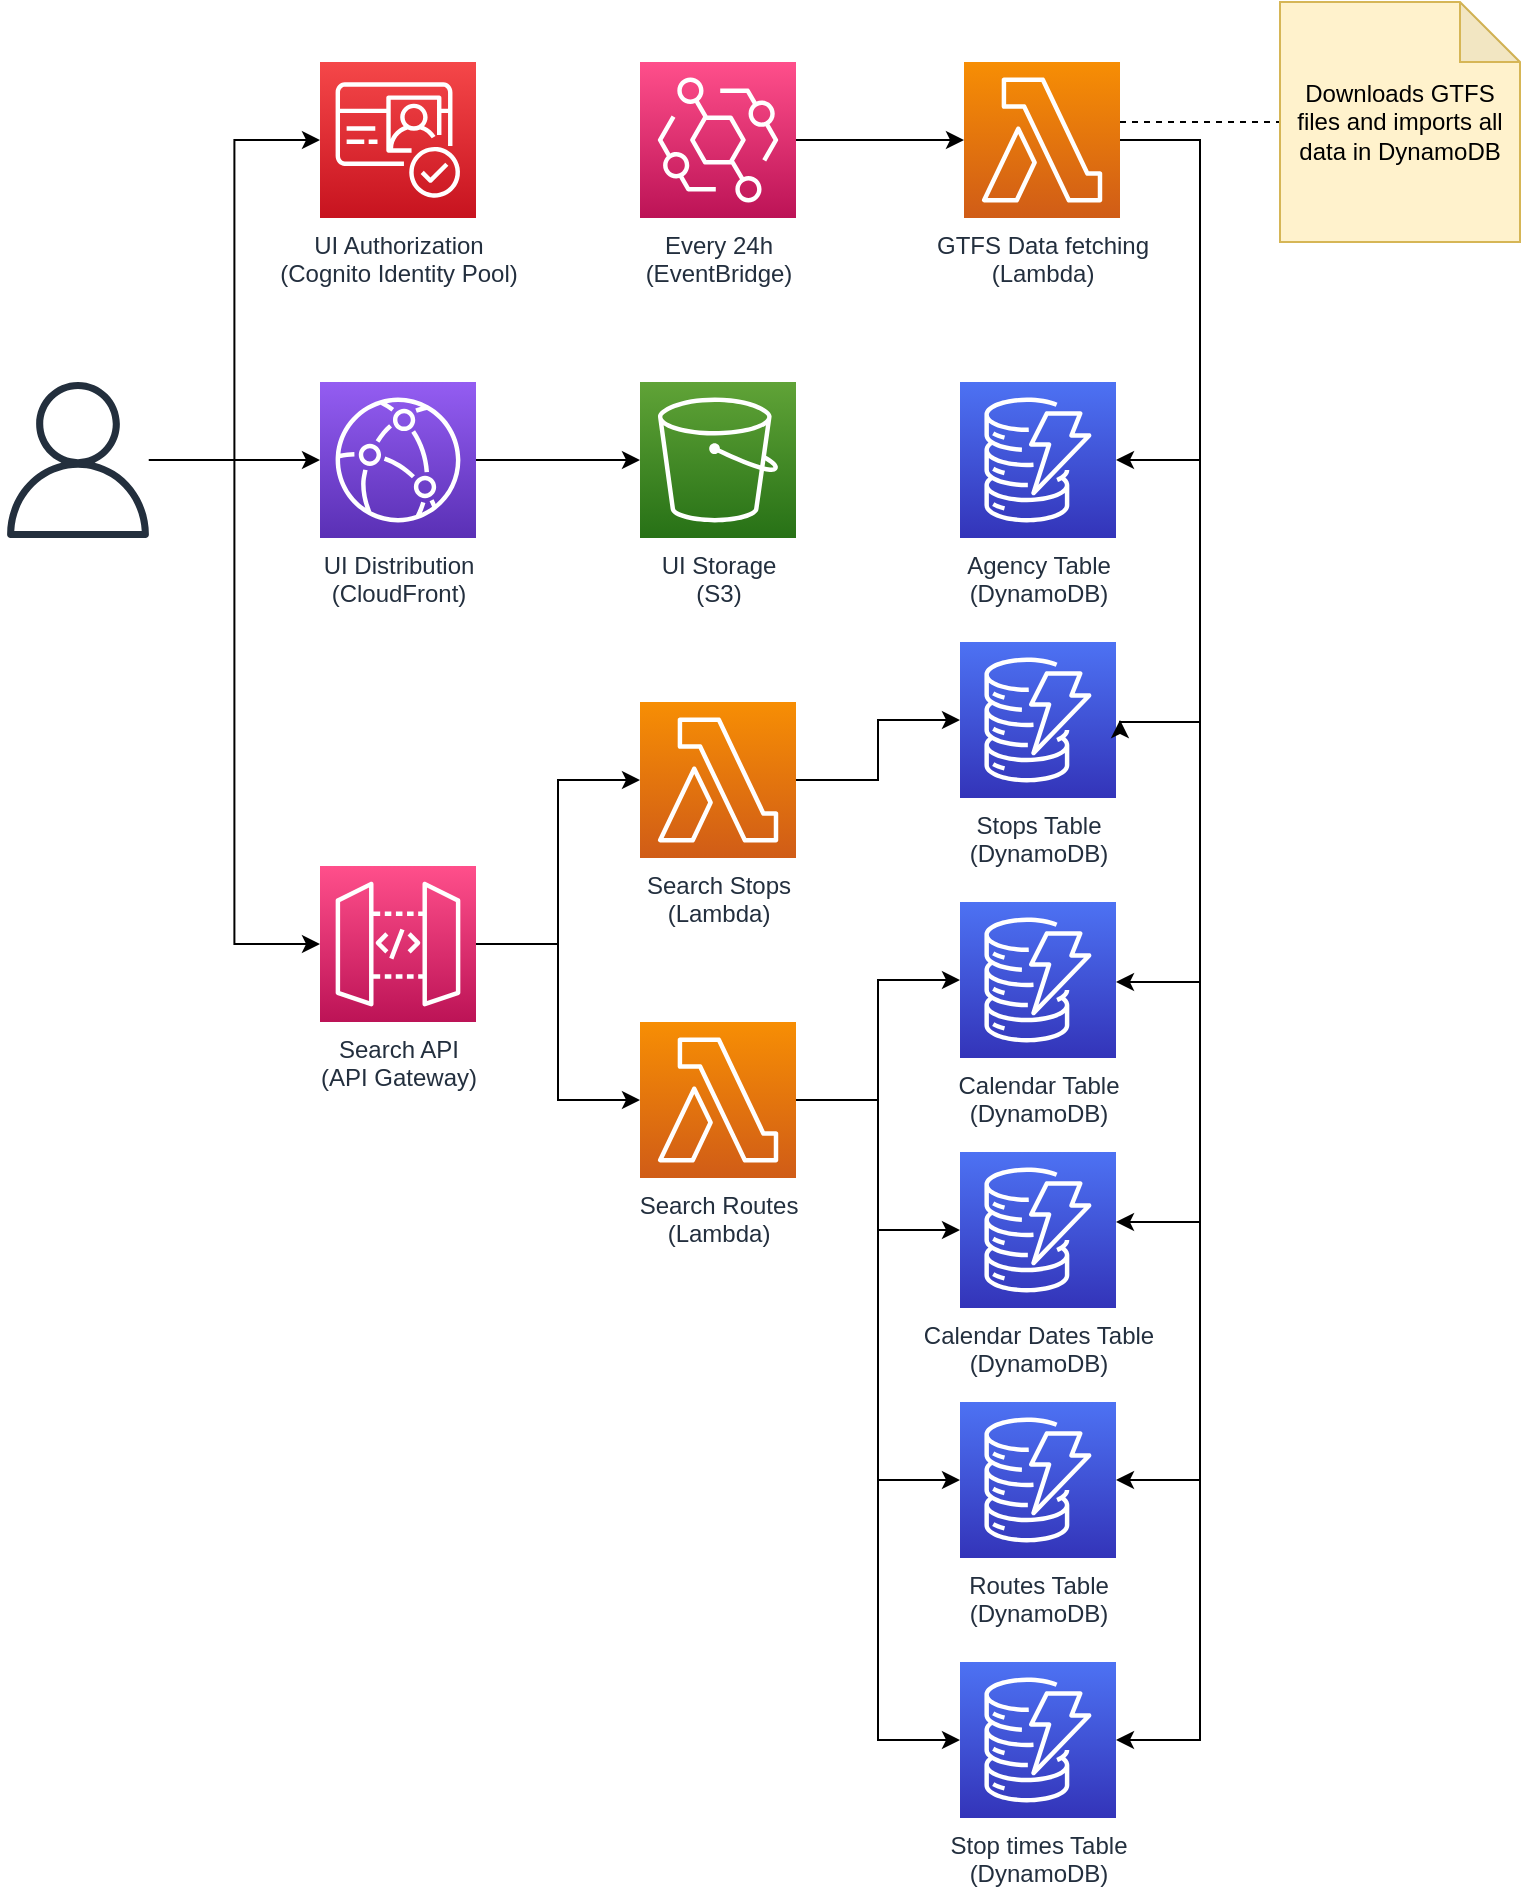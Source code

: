 <mxfile version="20.3.7" type="device"><diagram id="fHDNVU5MsDLvh-I-OiWS" name="Page-1"><mxGraphModel dx="946" dy="614" grid="1" gridSize="10" guides="1" tooltips="1" connect="1" arrows="1" fold="1" page="1" pageScale="1" pageWidth="827" pageHeight="1169" math="0" shadow="0"><root><mxCell id="0"/><mxCell id="1" parent="0"/><mxCell id="C8vnSqvacuU_J_-lyx1K-4" style="edgeStyle=orthogonalEdgeStyle;rounded=0;orthogonalLoop=1;jettySize=auto;html=1;entryX=0;entryY=0.5;entryDx=0;entryDy=0;entryPerimeter=0;" edge="1" parent="1" source="C8vnSqvacuU_J_-lyx1K-2" target="C8vnSqvacuU_J_-lyx1K-3"><mxGeometry relative="1" as="geometry"/></mxCell><mxCell id="C8vnSqvacuU_J_-lyx1K-2" value="UI Distribution&lt;br&gt;(CloudFront)" style="sketch=0;points=[[0,0,0],[0.25,0,0],[0.5,0,0],[0.75,0,0],[1,0,0],[0,1,0],[0.25,1,0],[0.5,1,0],[0.75,1,0],[1,1,0],[0,0.25,0],[0,0.5,0],[0,0.75,0],[1,0.25,0],[1,0.5,0],[1,0.75,0]];outlineConnect=0;fontColor=#232F3E;gradientColor=#945DF2;gradientDirection=north;fillColor=#5A30B5;strokeColor=#ffffff;dashed=0;verticalLabelPosition=bottom;verticalAlign=top;align=center;html=1;fontSize=12;fontStyle=0;aspect=fixed;shape=mxgraph.aws4.resourceIcon;resIcon=mxgraph.aws4.cloudfront;" vertex="1" parent="1"><mxGeometry x="200" y="250" width="78" height="78" as="geometry"/></mxCell><mxCell id="C8vnSqvacuU_J_-lyx1K-3" value="UI Storage&lt;br&gt;(S3)" style="sketch=0;points=[[0,0,0],[0.25,0,0],[0.5,0,0],[0.75,0,0],[1,0,0],[0,1,0],[0.25,1,0],[0.5,1,0],[0.75,1,0],[1,1,0],[0,0.25,0],[0,0.5,0],[0,0.75,0],[1,0.25,0],[1,0.5,0],[1,0.75,0]];outlineConnect=0;fontColor=#232F3E;gradientColor=#60A337;gradientDirection=north;fillColor=#277116;strokeColor=#ffffff;dashed=0;verticalLabelPosition=bottom;verticalAlign=top;align=center;html=1;fontSize=12;fontStyle=0;aspect=fixed;shape=mxgraph.aws4.resourceIcon;resIcon=mxgraph.aws4.s3;" vertex="1" parent="1"><mxGeometry x="360" y="250" width="78" height="78" as="geometry"/></mxCell><mxCell id="C8vnSqvacuU_J_-lyx1K-6" style="edgeStyle=orthogonalEdgeStyle;rounded=0;orthogonalLoop=1;jettySize=auto;html=1;" edge="1" parent="1" source="C8vnSqvacuU_J_-lyx1K-5" target="C8vnSqvacuU_J_-lyx1K-2"><mxGeometry relative="1" as="geometry"/></mxCell><mxCell id="C8vnSqvacuU_J_-lyx1K-8" style="edgeStyle=orthogonalEdgeStyle;rounded=0;orthogonalLoop=1;jettySize=auto;html=1;entryX=0;entryY=0.5;entryDx=0;entryDy=0;entryPerimeter=0;" edge="1" parent="1" source="C8vnSqvacuU_J_-lyx1K-5" target="C8vnSqvacuU_J_-lyx1K-7"><mxGeometry relative="1" as="geometry"/></mxCell><mxCell id="C8vnSqvacuU_J_-lyx1K-14" style="edgeStyle=orthogonalEdgeStyle;rounded=0;orthogonalLoop=1;jettySize=auto;html=1;entryX=0;entryY=0.5;entryDx=0;entryDy=0;entryPerimeter=0;" edge="1" parent="1" source="C8vnSqvacuU_J_-lyx1K-5" target="C8vnSqvacuU_J_-lyx1K-9"><mxGeometry relative="1" as="geometry"/></mxCell><mxCell id="C8vnSqvacuU_J_-lyx1K-5" value="" style="sketch=0;outlineConnect=0;fontColor=#232F3E;gradientColor=none;fillColor=#232F3D;strokeColor=none;dashed=0;verticalLabelPosition=bottom;verticalAlign=top;align=center;html=1;fontSize=12;fontStyle=0;aspect=fixed;pointerEvents=1;shape=mxgraph.aws4.user;" vertex="1" parent="1"><mxGeometry x="40" y="250" width="78" height="78" as="geometry"/></mxCell><mxCell id="C8vnSqvacuU_J_-lyx1K-7" value="UI Authorization&lt;br&gt;(Cognito Identity Pool)" style="sketch=0;points=[[0,0,0],[0.25,0,0],[0.5,0,0],[0.75,0,0],[1,0,0],[0,1,0],[0.25,1,0],[0.5,1,0],[0.75,1,0],[1,1,0],[0,0.25,0],[0,0.5,0],[0,0.75,0],[1,0.25,0],[1,0.5,0],[1,0.75,0]];outlineConnect=0;fontColor=#232F3E;gradientColor=#F54749;gradientDirection=north;fillColor=#C7131F;strokeColor=#ffffff;dashed=0;verticalLabelPosition=bottom;verticalAlign=top;align=center;html=1;fontSize=12;fontStyle=0;aspect=fixed;shape=mxgraph.aws4.resourceIcon;resIcon=mxgraph.aws4.cognito;" vertex="1" parent="1"><mxGeometry x="200" y="90" width="78" height="78" as="geometry"/></mxCell><mxCell id="C8vnSqvacuU_J_-lyx1K-12" style="edgeStyle=orthogonalEdgeStyle;rounded=0;orthogonalLoop=1;jettySize=auto;html=1;entryX=0;entryY=0.5;entryDx=0;entryDy=0;entryPerimeter=0;" edge="1" parent="1" source="C8vnSqvacuU_J_-lyx1K-9" target="C8vnSqvacuU_J_-lyx1K-10"><mxGeometry relative="1" as="geometry"/></mxCell><mxCell id="C8vnSqvacuU_J_-lyx1K-13" style="edgeStyle=orthogonalEdgeStyle;rounded=0;orthogonalLoop=1;jettySize=auto;html=1;" edge="1" parent="1" source="C8vnSqvacuU_J_-lyx1K-9" target="C8vnSqvacuU_J_-lyx1K-11"><mxGeometry relative="1" as="geometry"/></mxCell><mxCell id="C8vnSqvacuU_J_-lyx1K-9" value="Search API&lt;br&gt;(API Gateway)" style="sketch=0;points=[[0,0,0],[0.25,0,0],[0.5,0,0],[0.75,0,0],[1,0,0],[0,1,0],[0.25,1,0],[0.5,1,0],[0.75,1,0],[1,1,0],[0,0.25,0],[0,0.5,0],[0,0.75,0],[1,0.25,0],[1,0.5,0],[1,0.75,0]];outlineConnect=0;fontColor=#232F3E;gradientColor=#FF4F8B;gradientDirection=north;fillColor=#BC1356;strokeColor=#ffffff;dashed=0;verticalLabelPosition=bottom;verticalAlign=top;align=center;html=1;fontSize=12;fontStyle=0;aspect=fixed;shape=mxgraph.aws4.resourceIcon;resIcon=mxgraph.aws4.api_gateway;" vertex="1" parent="1"><mxGeometry x="200" y="492" width="78" height="78" as="geometry"/></mxCell><mxCell id="C8vnSqvacuU_J_-lyx1K-21" style="edgeStyle=orthogonalEdgeStyle;rounded=0;orthogonalLoop=1;jettySize=auto;html=1;entryX=0;entryY=0.5;entryDx=0;entryDy=0;entryPerimeter=0;" edge="1" parent="1" source="C8vnSqvacuU_J_-lyx1K-10" target="C8vnSqvacuU_J_-lyx1K-20"><mxGeometry relative="1" as="geometry"/></mxCell><mxCell id="C8vnSqvacuU_J_-lyx1K-10" value="Search Stops&lt;br&gt;(Lambda)" style="sketch=0;points=[[0,0,0],[0.25,0,0],[0.5,0,0],[0.75,0,0],[1,0,0],[0,1,0],[0.25,1,0],[0.5,1,0],[0.75,1,0],[1,1,0],[0,0.25,0],[0,0.5,0],[0,0.75,0],[1,0.25,0],[1,0.5,0],[1,0.75,0]];outlineConnect=0;fontColor=#232F3E;gradientColor=#F78E04;gradientDirection=north;fillColor=#D05C17;strokeColor=#ffffff;dashed=0;verticalLabelPosition=bottom;verticalAlign=top;align=center;html=1;fontSize=12;fontStyle=0;aspect=fixed;shape=mxgraph.aws4.resourceIcon;resIcon=mxgraph.aws4.lambda;" vertex="1" parent="1"><mxGeometry x="360" y="410" width="78" height="78" as="geometry"/></mxCell><mxCell id="C8vnSqvacuU_J_-lyx1K-22" style="edgeStyle=orthogonalEdgeStyle;rounded=0;orthogonalLoop=1;jettySize=auto;html=1;entryX=0;entryY=0.5;entryDx=0;entryDy=0;entryPerimeter=0;" edge="1" parent="1" source="C8vnSqvacuU_J_-lyx1K-11" target="C8vnSqvacuU_J_-lyx1K-16"><mxGeometry relative="1" as="geometry"/></mxCell><mxCell id="C8vnSqvacuU_J_-lyx1K-23" style="edgeStyle=orthogonalEdgeStyle;rounded=0;orthogonalLoop=1;jettySize=auto;html=1;" edge="1" parent="1" source="C8vnSqvacuU_J_-lyx1K-11" target="C8vnSqvacuU_J_-lyx1K-17"><mxGeometry relative="1" as="geometry"/></mxCell><mxCell id="C8vnSqvacuU_J_-lyx1K-24" style="edgeStyle=orthogonalEdgeStyle;rounded=0;orthogonalLoop=1;jettySize=auto;html=1;entryX=0;entryY=0.5;entryDx=0;entryDy=0;entryPerimeter=0;" edge="1" parent="1" source="C8vnSqvacuU_J_-lyx1K-11" target="C8vnSqvacuU_J_-lyx1K-18"><mxGeometry relative="1" as="geometry"/></mxCell><mxCell id="C8vnSqvacuU_J_-lyx1K-25" style="edgeStyle=orthogonalEdgeStyle;rounded=0;orthogonalLoop=1;jettySize=auto;html=1;entryX=0;entryY=0.5;entryDx=0;entryDy=0;entryPerimeter=0;" edge="1" parent="1" source="C8vnSqvacuU_J_-lyx1K-11" target="C8vnSqvacuU_J_-lyx1K-19"><mxGeometry relative="1" as="geometry"/></mxCell><mxCell id="C8vnSqvacuU_J_-lyx1K-11" value="Search Routes&lt;br&gt;(Lambda)" style="sketch=0;points=[[0,0,0],[0.25,0,0],[0.5,0,0],[0.75,0,0],[1,0,0],[0,1,0],[0.25,1,0],[0.5,1,0],[0.75,1,0],[1,1,0],[0,0.25,0],[0,0.5,0],[0,0.75,0],[1,0.25,0],[1,0.5,0],[1,0.75,0]];outlineConnect=0;fontColor=#232F3E;gradientColor=#F78E04;gradientDirection=north;fillColor=#D05C17;strokeColor=#ffffff;dashed=0;verticalLabelPosition=bottom;verticalAlign=top;align=center;html=1;fontSize=12;fontStyle=0;aspect=fixed;shape=mxgraph.aws4.resourceIcon;resIcon=mxgraph.aws4.lambda;" vertex="1" parent="1"><mxGeometry x="360" y="570" width="78" height="78" as="geometry"/></mxCell><mxCell id="C8vnSqvacuU_J_-lyx1K-15" value="Agency Table&lt;br&gt;(DynamoDB)" style="sketch=0;points=[[0,0,0],[0.25,0,0],[0.5,0,0],[0.75,0,0],[1,0,0],[0,1,0],[0.25,1,0],[0.5,1,0],[0.75,1,0],[1,1,0],[0,0.25,0],[0,0.5,0],[0,0.75,0],[1,0.25,0],[1,0.5,0],[1,0.75,0]];outlineConnect=0;fontColor=#232F3E;gradientColor=#4D72F3;gradientDirection=north;fillColor=#3334B9;strokeColor=#ffffff;dashed=0;verticalLabelPosition=bottom;verticalAlign=top;align=center;html=1;fontSize=12;fontStyle=0;aspect=fixed;shape=mxgraph.aws4.resourceIcon;resIcon=mxgraph.aws4.dynamodb;" vertex="1" parent="1"><mxGeometry x="520" y="250" width="78" height="78" as="geometry"/></mxCell><mxCell id="C8vnSqvacuU_J_-lyx1K-16" value="Calendar Table&lt;br&gt;(DynamoDB)" style="sketch=0;points=[[0,0,0],[0.25,0,0],[0.5,0,0],[0.75,0,0],[1,0,0],[0,1,0],[0.25,1,0],[0.5,1,0],[0.75,1,0],[1,1,0],[0,0.25,0],[0,0.5,0],[0,0.75,0],[1,0.25,0],[1,0.5,0],[1,0.75,0]];outlineConnect=0;fontColor=#232F3E;gradientColor=#4D72F3;gradientDirection=north;fillColor=#3334B9;strokeColor=#ffffff;dashed=0;verticalLabelPosition=bottom;verticalAlign=top;align=center;html=1;fontSize=12;fontStyle=0;aspect=fixed;shape=mxgraph.aws4.resourceIcon;resIcon=mxgraph.aws4.dynamodb;" vertex="1" parent="1"><mxGeometry x="520" y="510" width="78" height="78" as="geometry"/></mxCell><mxCell id="C8vnSqvacuU_J_-lyx1K-17" value="Calendar Dates Table&lt;br&gt;(DynamoDB)" style="sketch=0;points=[[0,0,0],[0.25,0,0],[0.5,0,0],[0.75,0,0],[1,0,0],[0,1,0],[0.25,1,0],[0.5,1,0],[0.75,1,0],[1,1,0],[0,0.25,0],[0,0.5,0],[0,0.75,0],[1,0.25,0],[1,0.5,0],[1,0.75,0]];outlineConnect=0;fontColor=#232F3E;gradientColor=#4D72F3;gradientDirection=north;fillColor=#3334B9;strokeColor=#ffffff;dashed=0;verticalLabelPosition=bottom;verticalAlign=top;align=center;html=1;fontSize=12;fontStyle=0;aspect=fixed;shape=mxgraph.aws4.resourceIcon;resIcon=mxgraph.aws4.dynamodb;" vertex="1" parent="1"><mxGeometry x="520" y="635" width="78" height="78" as="geometry"/></mxCell><mxCell id="C8vnSqvacuU_J_-lyx1K-18" value="Routes Table&lt;br&gt;(DynamoDB)" style="sketch=0;points=[[0,0,0],[0.25,0,0],[0.5,0,0],[0.75,0,0],[1,0,0],[0,1,0],[0.25,1,0],[0.5,1,0],[0.75,1,0],[1,1,0],[0,0.25,0],[0,0.5,0],[0,0.75,0],[1,0.25,0],[1,0.5,0],[1,0.75,0]];outlineConnect=0;fontColor=#232F3E;gradientColor=#4D72F3;gradientDirection=north;fillColor=#3334B9;strokeColor=#ffffff;dashed=0;verticalLabelPosition=bottom;verticalAlign=top;align=center;html=1;fontSize=12;fontStyle=0;aspect=fixed;shape=mxgraph.aws4.resourceIcon;resIcon=mxgraph.aws4.dynamodb;" vertex="1" parent="1"><mxGeometry x="520" y="760" width="78" height="78" as="geometry"/></mxCell><mxCell id="C8vnSqvacuU_J_-lyx1K-19" value="Stop times Table&lt;br&gt;(DynamoDB)" style="sketch=0;points=[[0,0,0],[0.25,0,0],[0.5,0,0],[0.75,0,0],[1,0,0],[0,1,0],[0.25,1,0],[0.5,1,0],[0.75,1,0],[1,1,0],[0,0.25,0],[0,0.5,0],[0,0.75,0],[1,0.25,0],[1,0.5,0],[1,0.75,0]];outlineConnect=0;fontColor=#232F3E;gradientColor=#4D72F3;gradientDirection=north;fillColor=#3334B9;strokeColor=#ffffff;dashed=0;verticalLabelPosition=bottom;verticalAlign=top;align=center;html=1;fontSize=12;fontStyle=0;aspect=fixed;shape=mxgraph.aws4.resourceIcon;resIcon=mxgraph.aws4.dynamodb;" vertex="1" parent="1"><mxGeometry x="520" y="890" width="78" height="78" as="geometry"/></mxCell><mxCell id="C8vnSqvacuU_J_-lyx1K-20" value="Stops Table&lt;br&gt;(DynamoDB)" style="sketch=0;points=[[0,0,0],[0.25,0,0],[0.5,0,0],[0.75,0,0],[1,0,0],[0,1,0],[0.25,1,0],[0.5,1,0],[0.75,1,0],[1,1,0],[0,0.25,0],[0,0.5,0],[0,0.75,0],[1,0.25,0],[1,0.5,0],[1,0.75,0]];outlineConnect=0;fontColor=#232F3E;gradientColor=#4D72F3;gradientDirection=north;fillColor=#3334B9;strokeColor=#ffffff;dashed=0;verticalLabelPosition=bottom;verticalAlign=top;align=center;html=1;fontSize=12;fontStyle=0;aspect=fixed;shape=mxgraph.aws4.resourceIcon;resIcon=mxgraph.aws4.dynamodb;" vertex="1" parent="1"><mxGeometry x="520" y="380" width="78" height="78" as="geometry"/></mxCell><mxCell id="C8vnSqvacuU_J_-lyx1K-28" style="edgeStyle=orthogonalEdgeStyle;rounded=0;orthogonalLoop=1;jettySize=auto;html=1;entryX=0;entryY=0.5;entryDx=0;entryDy=0;entryPerimeter=0;" edge="1" parent="1" source="C8vnSqvacuU_J_-lyx1K-26" target="C8vnSqvacuU_J_-lyx1K-27"><mxGeometry relative="1" as="geometry"/></mxCell><mxCell id="C8vnSqvacuU_J_-lyx1K-26" value="Every 24h&lt;br&gt;(EventBridge)" style="sketch=0;points=[[0,0,0],[0.25,0,0],[0.5,0,0],[0.75,0,0],[1,0,0],[0,1,0],[0.25,1,0],[0.5,1,0],[0.75,1,0],[1,1,0],[0,0.25,0],[0,0.5,0],[0,0.75,0],[1,0.25,0],[1,0.5,0],[1,0.75,0]];outlineConnect=0;fontColor=#232F3E;gradientColor=#FF4F8B;gradientDirection=north;fillColor=#BC1356;strokeColor=#ffffff;dashed=0;verticalLabelPosition=bottom;verticalAlign=top;align=center;html=1;fontSize=12;fontStyle=0;aspect=fixed;shape=mxgraph.aws4.resourceIcon;resIcon=mxgraph.aws4.eventbridge;" vertex="1" parent="1"><mxGeometry x="360" y="90" width="78" height="78" as="geometry"/></mxCell><mxCell id="C8vnSqvacuU_J_-lyx1K-29" style="edgeStyle=orthogonalEdgeStyle;rounded=0;orthogonalLoop=1;jettySize=auto;html=1;entryX=1;entryY=0.5;entryDx=0;entryDy=0;entryPerimeter=0;" edge="1" parent="1" source="C8vnSqvacuU_J_-lyx1K-27" target="C8vnSqvacuU_J_-lyx1K-15"><mxGeometry relative="1" as="geometry"><Array as="points"><mxPoint x="640" y="129"/><mxPoint x="640" y="289"/></Array></mxGeometry></mxCell><mxCell id="C8vnSqvacuU_J_-lyx1K-30" style="edgeStyle=orthogonalEdgeStyle;rounded=0;orthogonalLoop=1;jettySize=auto;html=1;" edge="1" parent="1" source="C8vnSqvacuU_J_-lyx1K-27"><mxGeometry relative="1" as="geometry"><mxPoint x="600" y="419" as="targetPoint"/><Array as="points"><mxPoint x="640" y="129"/><mxPoint x="640" y="420"/></Array></mxGeometry></mxCell><mxCell id="C8vnSqvacuU_J_-lyx1K-31" style="edgeStyle=orthogonalEdgeStyle;rounded=0;orthogonalLoop=1;jettySize=auto;html=1;" edge="1" parent="1" source="C8vnSqvacuU_J_-lyx1K-27" target="C8vnSqvacuU_J_-lyx1K-16"><mxGeometry relative="1" as="geometry"><Array as="points"><mxPoint x="640" y="129"/><mxPoint x="640" y="550"/></Array></mxGeometry></mxCell><mxCell id="C8vnSqvacuU_J_-lyx1K-32" style="edgeStyle=orthogonalEdgeStyle;rounded=0;orthogonalLoop=1;jettySize=auto;html=1;" edge="1" parent="1" source="C8vnSqvacuU_J_-lyx1K-27" target="C8vnSqvacuU_J_-lyx1K-17"><mxGeometry relative="1" as="geometry"><Array as="points"><mxPoint x="640" y="129"/><mxPoint x="640" y="670"/></Array></mxGeometry></mxCell><mxCell id="C8vnSqvacuU_J_-lyx1K-33" style="edgeStyle=orthogonalEdgeStyle;rounded=0;orthogonalLoop=1;jettySize=auto;html=1;entryX=1;entryY=0.5;entryDx=0;entryDy=0;entryPerimeter=0;" edge="1" parent="1" source="C8vnSqvacuU_J_-lyx1K-27" target="C8vnSqvacuU_J_-lyx1K-18"><mxGeometry relative="1" as="geometry"><Array as="points"><mxPoint x="640" y="129"/><mxPoint x="640" y="799"/></Array></mxGeometry></mxCell><mxCell id="C8vnSqvacuU_J_-lyx1K-34" style="edgeStyle=orthogonalEdgeStyle;rounded=0;orthogonalLoop=1;jettySize=auto;html=1;entryX=1;entryY=0.5;entryDx=0;entryDy=0;entryPerimeter=0;" edge="1" parent="1" source="C8vnSqvacuU_J_-lyx1K-27" target="C8vnSqvacuU_J_-lyx1K-19"><mxGeometry relative="1" as="geometry"><Array as="points"><mxPoint x="640" y="129"/><mxPoint x="640" y="929"/></Array></mxGeometry></mxCell><mxCell id="C8vnSqvacuU_J_-lyx1K-36" style="edgeStyle=orthogonalEdgeStyle;rounded=0;orthogonalLoop=1;jettySize=auto;html=1;entryX=0;entryY=0.5;entryDx=0;entryDy=0;entryPerimeter=0;endArrow=none;endFill=0;dashed=1;" edge="1" parent="1" source="C8vnSqvacuU_J_-lyx1K-27" target="C8vnSqvacuU_J_-lyx1K-35"><mxGeometry relative="1" as="geometry"><Array as="points"><mxPoint x="620" y="120"/><mxPoint x="620" y="120"/></Array></mxGeometry></mxCell><mxCell id="C8vnSqvacuU_J_-lyx1K-27" value="GTFS Data fetching&lt;br&gt;(Lambda)" style="sketch=0;points=[[0,0,0],[0.25,0,0],[0.5,0,0],[0.75,0,0],[1,0,0],[0,1,0],[0.25,1,0],[0.5,1,0],[0.75,1,0],[1,1,0],[0,0.25,0],[0,0.5,0],[0,0.75,0],[1,0.25,0],[1,0.5,0],[1,0.75,0]];outlineConnect=0;fontColor=#232F3E;gradientColor=#F78E04;gradientDirection=north;fillColor=#D05C17;strokeColor=#ffffff;dashed=0;verticalLabelPosition=bottom;verticalAlign=top;align=center;html=1;fontSize=12;fontStyle=0;aspect=fixed;shape=mxgraph.aws4.resourceIcon;resIcon=mxgraph.aws4.lambda;" vertex="1" parent="1"><mxGeometry x="522" y="90" width="78" height="78" as="geometry"/></mxCell><mxCell id="C8vnSqvacuU_J_-lyx1K-35" value="Downloads GTFS&lt;br&gt;files and imports all data in DynamoDB" style="shape=note;whiteSpace=wrap;html=1;backgroundOutline=1;darkOpacity=0.05;fillColor=#fff2cc;strokeColor=#d6b656;" vertex="1" parent="1"><mxGeometry x="680" y="60" width="120" height="120" as="geometry"/></mxCell></root></mxGraphModel></diagram></mxfile>